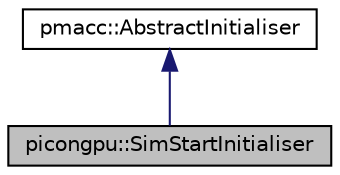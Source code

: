 digraph "picongpu::SimStartInitialiser"
{
 // LATEX_PDF_SIZE
  edge [fontname="Helvetica",fontsize="10",labelfontname="Helvetica",labelfontsize="10"];
  node [fontname="Helvetica",fontsize="10",shape=record];
  Node1 [label="picongpu::SimStartInitialiser",height=0.2,width=0.4,color="black", fillcolor="grey75", style="filled", fontcolor="black",tooltip="Simulation startup initialiser."];
  Node2 -> Node1 [dir="back",color="midnightblue",fontsize="10",style="solid",fontname="Helvetica"];
  Node2 [label="pmacc::AbstractInitialiser",height=0.2,width=0.4,color="black", fillcolor="white", style="filled",URL="$classpmacc_1_1_abstract_initialiser.html",tooltip="Abstract base class for initialising simulation data (ISimulationData)."];
}
